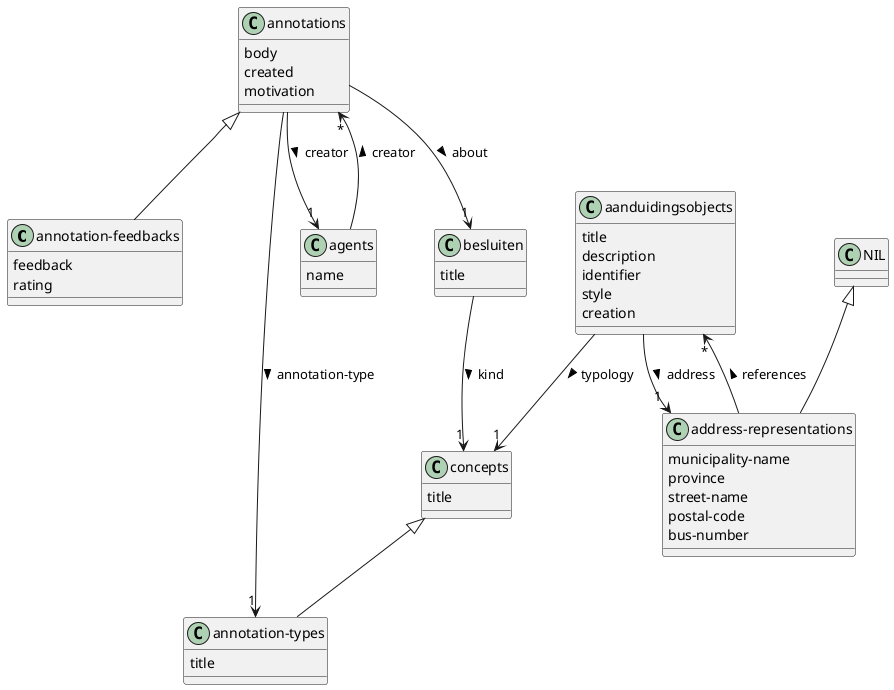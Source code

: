 @startuml
set namespaceSeparator none
class "annotation-feedbacks"
"annotation-feedbacks" : feedback
"annotation-feedbacks" : rating
"annotations" <|-- "annotation-feedbacks"
class "annotations"
"annotations" : body
"annotations" : created
"annotations" : motivation
"annotations" --> "1" "annotation-types" : annotation-type > 
"annotations" --> "1" "agents" : creator > 
"annotations" --> "1" "besluiten" : about > 
class "agents"
"agents" : name
"agents" --> "*" "annotations" : creator > 
class "aanduidingsobjects"
"aanduidingsobjects" : title
"aanduidingsobjects" : description
"aanduidingsobjects" : identifier
"aanduidingsobjects" : style
"aanduidingsobjects" : creation
"aanduidingsobjects" --> "1" "address-representations" : address > 
"aanduidingsobjects" --> "1" "concepts" : typology > 
class "concepts"
"concepts" : title
class "address-representations"
"address-representations" : municipality-name
"address-representations" : province
"address-representations" : street-name
"address-representations" : postal-code
"address-representations" : bus-number
"address-representations" --> "*" "aanduidingsobjects" : references > 
"NIL" <|-- "address-representations"
class "NIL"
class "annotation-types"
"annotation-types" : title
"concepts" <|-- "annotation-types"
class "besluiten"
"besluiten" : title
"besluiten" --> "1" "concepts" : kind > 
@enduml
